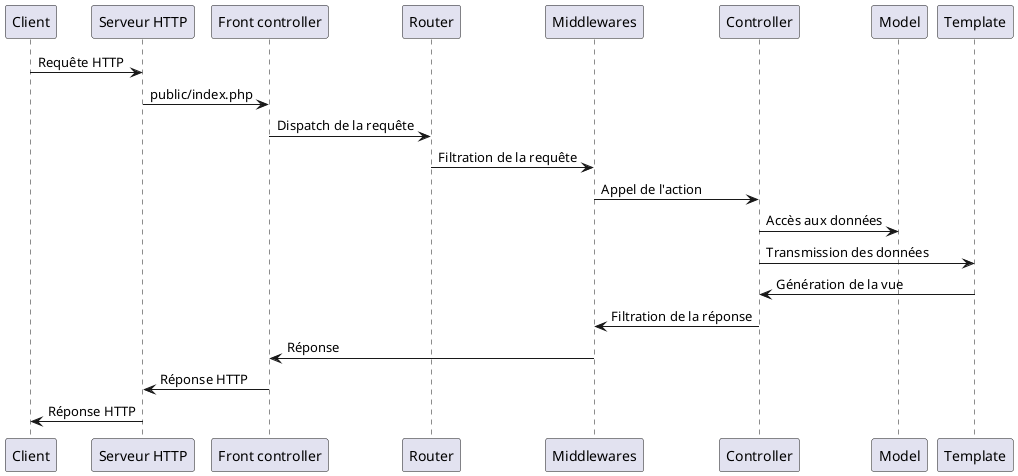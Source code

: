 @startuml request-lifecycle
Client -> "Serveur HTTP" : Requête HTTP
"Serveur HTTP" -> "Front controller" : public/index.php
"Front controller" -> Router : Dispatch de la requête
Router -> Middlewares : Filtration de la requête
Middlewares -> Controller : Appel de l'action
Controller -> Model : Accès aux données
Controller -> Template : Transmission des données
Template -> Controller : Génération de la vue
Controller -> Middlewares : Filtration de la réponse
Middlewares -> "Front controller" : Réponse
"Front controller" -> "Serveur HTTP" : Réponse HTTP
"Serveur HTTP" -> Client : Réponse HTTP
@enduml
